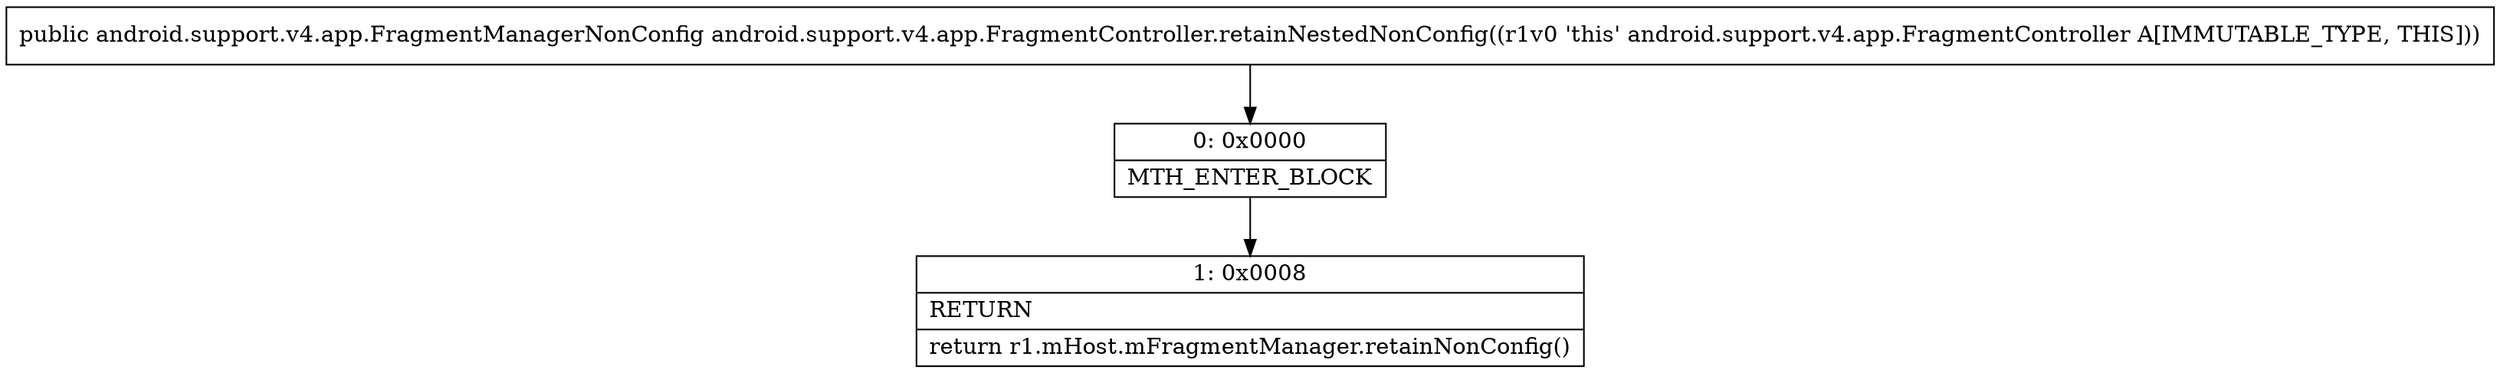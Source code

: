 digraph "CFG forandroid.support.v4.app.FragmentController.retainNestedNonConfig()Landroid\/support\/v4\/app\/FragmentManagerNonConfig;" {
Node_0 [shape=record,label="{0\:\ 0x0000|MTH_ENTER_BLOCK\l}"];
Node_1 [shape=record,label="{1\:\ 0x0008|RETURN\l|return r1.mHost.mFragmentManager.retainNonConfig()\l}"];
MethodNode[shape=record,label="{public android.support.v4.app.FragmentManagerNonConfig android.support.v4.app.FragmentController.retainNestedNonConfig((r1v0 'this' android.support.v4.app.FragmentController A[IMMUTABLE_TYPE, THIS])) }"];
MethodNode -> Node_0;
Node_0 -> Node_1;
}


